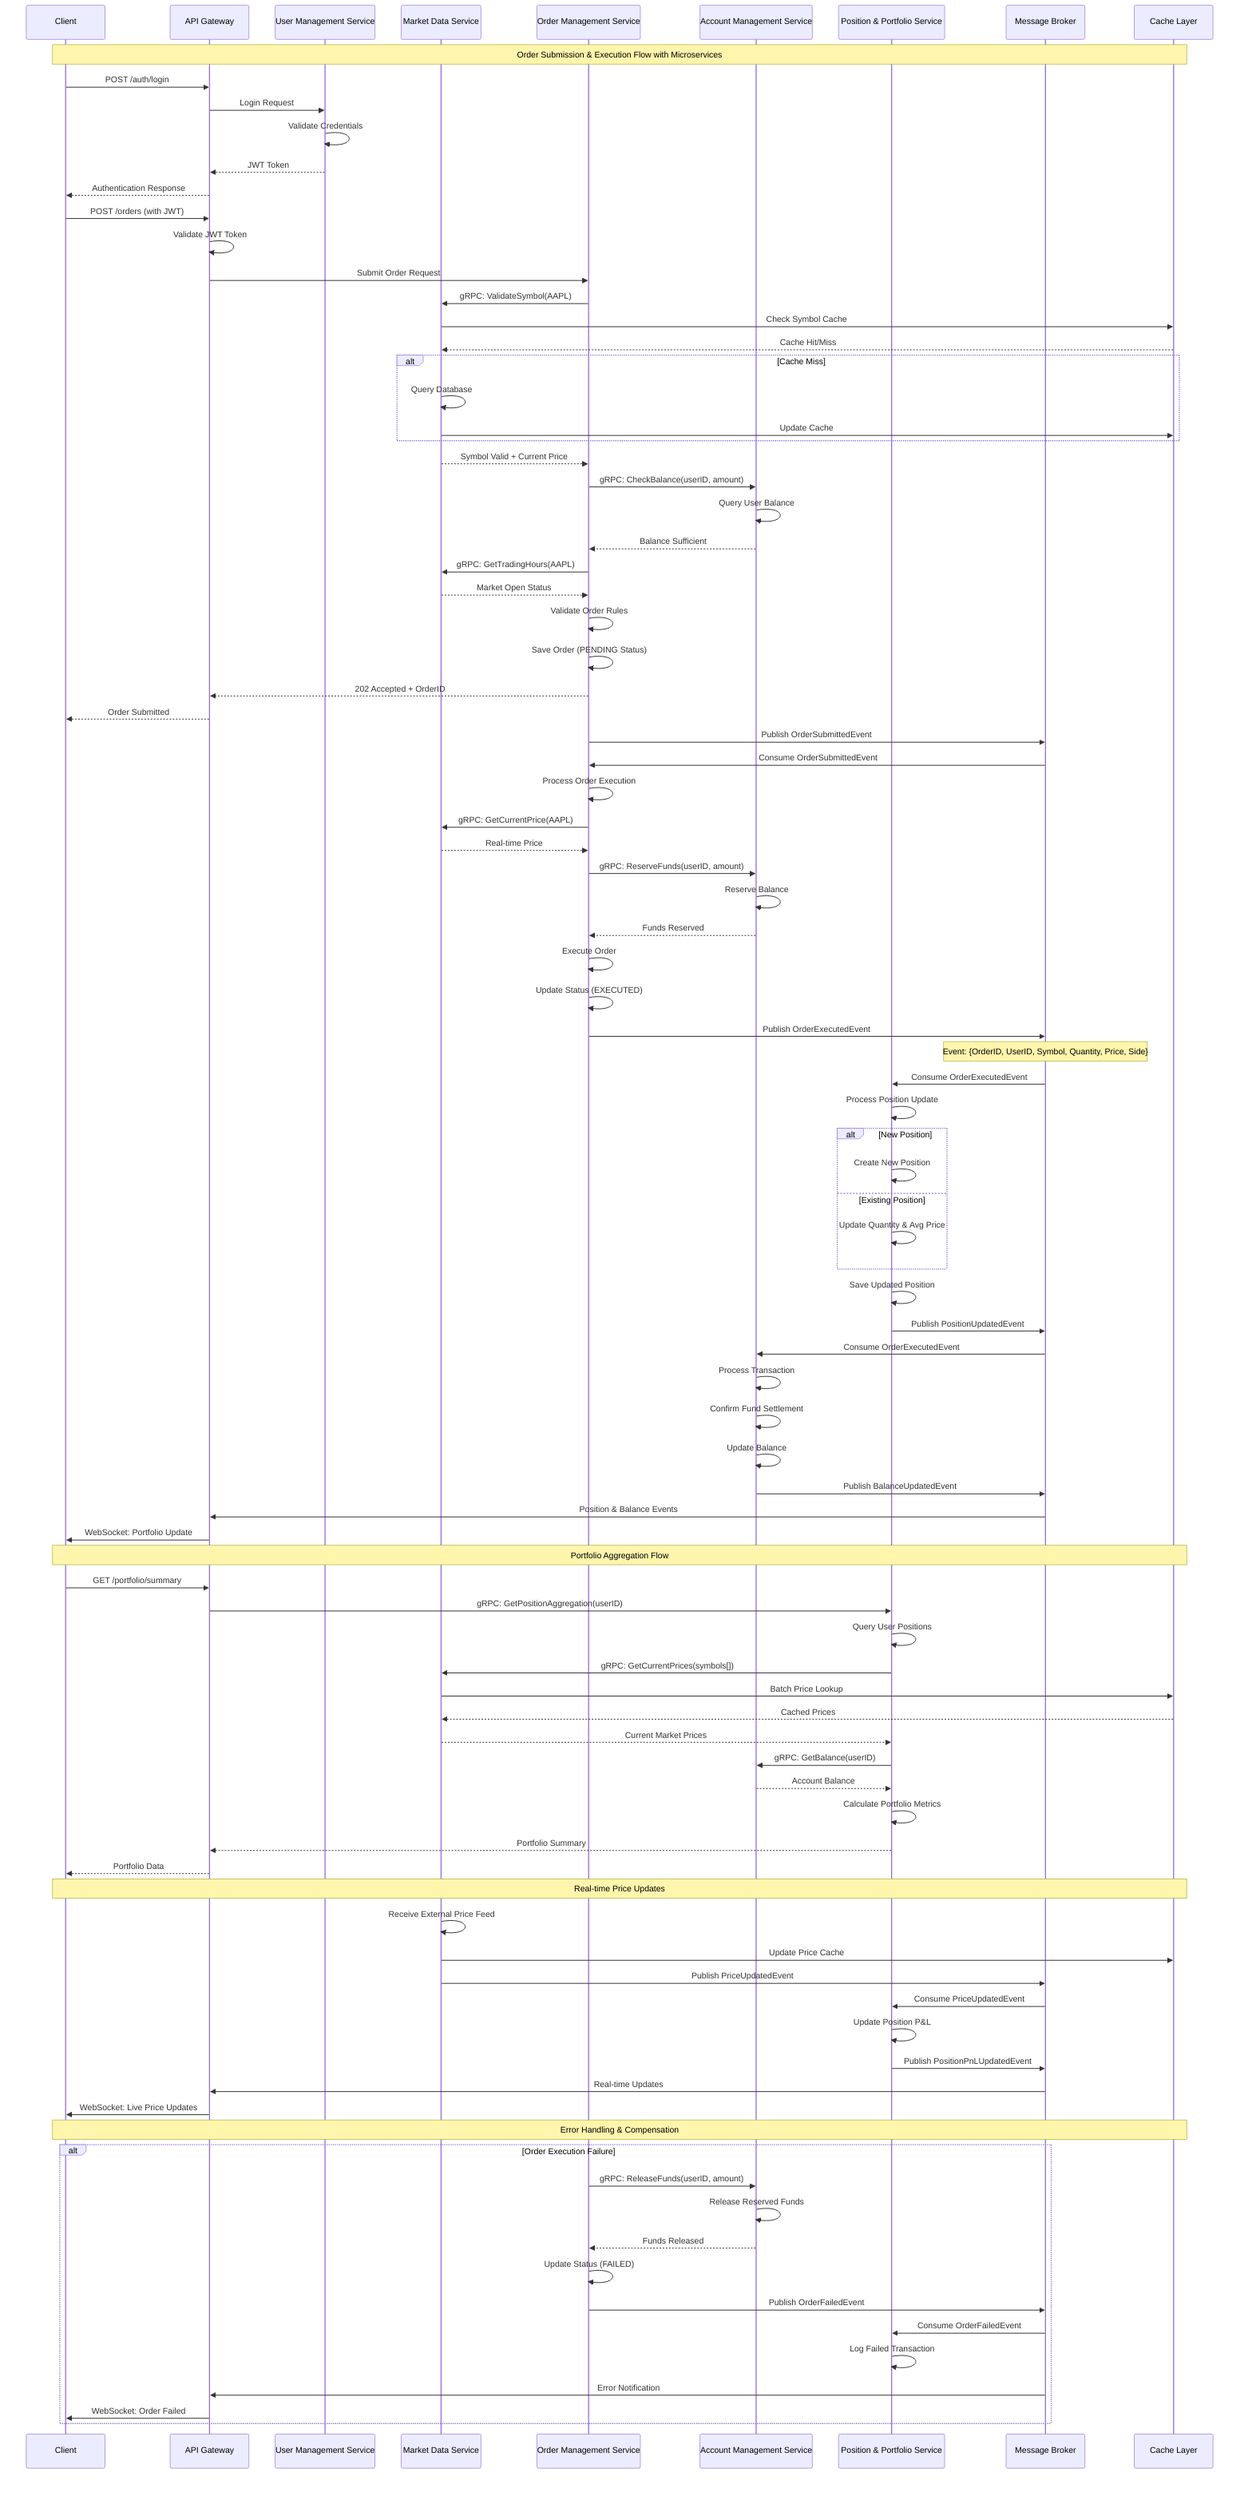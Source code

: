 sequenceDiagram
    participant Client
    participant Gateway as API Gateway
    participant Auth as User Management Service
    participant Market as Market Data Service  
    participant Order as Order Management Service
    participant Account as Account Management Service
    participant Position as Position & Portfolio Service
    participant RabbitMQ as Message Broker
    participant Redis as Cache Layer

    Note over Client,Redis: Order Submission & Execution Flow with Microservices

    %% Authentication Phase
    Client->>Gateway: POST /auth/login
    Gateway->>Auth: Login Request
    Auth->>Auth: Validate Credentials
    Auth-->>Gateway: JWT Token
    Gateway-->>Client: Authentication Response

    %% Order Submission Phase
    Client->>Gateway: POST /orders (with JWT)
    Gateway->>Gateway: Validate JWT Token
    Gateway->>Order: Submit Order Request

    %% Order Validation Phase
    Order->>Market: gRPC: ValidateSymbol(AAPL)
    Market->>Redis: Check Symbol Cache
    Redis-->>Market: Cache Hit/Miss
    alt Cache Miss
        Market->>Market: Query Database
        Market->>Redis: Update Cache
    end
    Market-->>Order: Symbol Valid + Current Price

    Order->>Account: gRPC: CheckBalance(userID, amount)
    Account->>Account: Query User Balance
    Account-->>Order: Balance Sufficient

    Order->>Market: gRPC: GetTradingHours(AAPL)
    Market-->>Order: Market Open Status

    %% Order Processing Phase
    Order->>Order: Validate Order Rules
    Order->>Order: Save Order (PENDING Status)
    Order-->>Gateway: 202 Accepted + OrderID
    Gateway-->>Client: Order Submitted

    %% Asynchronous Processing Phase
    Order->>RabbitMQ: Publish OrderSubmittedEvent
    RabbitMQ->>Order: Consume OrderSubmittedEvent
    Order->>Order: Process Order Execution

    %% Execution Phase
    Order->>Market: gRPC: GetCurrentPrice(AAPL)
    Market-->>Order: Real-time Price
    Order->>Account: gRPC: ReserveFunds(userID, amount)
    Account->>Account: Reserve Balance
    Account-->>Order: Funds Reserved

    Order->>Order: Execute Order
    Order->>Order: Update Status (EXECUTED)

    %% Event Publication Phase
    Order->>RabbitMQ: Publish OrderExecutedEvent
    Note over RabbitMQ: Event: {OrderID, UserID, Symbol, Quantity, Price, Side}

    %% Position Update Phase
    RabbitMQ->>Position: Consume OrderExecutedEvent
    Position->>Position: Process Position Update
    alt New Position
        Position->>Position: Create New Position
    else Existing Position
        Position->>Position: Update Quantity & Avg Price
    end
    Position->>Position: Save Updated Position
    Position->>RabbitMQ: Publish PositionUpdatedEvent

    %% Account Settlement Phase  
    RabbitMQ->>Account: Consume OrderExecutedEvent
    Account->>Account: Process Transaction
    Account->>Account: Confirm Fund Settlement
    Account->>Account: Update Balance
    Account->>RabbitMQ: Publish BalanceUpdatedEvent

    %% Real-time Updates Phase
    RabbitMQ->>Gateway: Position & Balance Events
    Gateway->>Client: WebSocket: Portfolio Update

    Note over Client,Redis: Portfolio Aggregation Flow

    %% Portfolio Request Phase
    Client->>Gateway: GET /portfolio/summary
    Gateway->>Position: gRPC: GetPositionAggregation(userID)
    
    Position->>Position: Query User Positions
    Position->>Market: gRPC: GetCurrentPrices(symbols[])
    Market->>Redis: Batch Price Lookup
    Redis-->>Market: Cached Prices
    Market-->>Position: Current Market Prices
    
    Position->>Account: gRPC: GetBalance(userID)
    Account-->>Position: Account Balance
    
    Position->>Position: Calculate Portfolio Metrics
    Position-->>Gateway: Portfolio Summary
    Gateway-->>Client: Portfolio Data

    Note over Client,Redis: Real-time Price Updates

    %% Market Data Streaming
    Market->>Market: Receive External Price Feed
    Market->>Redis: Update Price Cache
    Market->>RabbitMQ: Publish PriceUpdatedEvent
    
    RabbitMQ->>Position: Consume PriceUpdatedEvent
    Position->>Position: Update Position P&L
    Position->>RabbitMQ: Publish PositionPnLUpdatedEvent
    
    RabbitMQ->>Gateway: Real-time Updates
    Gateway->>Client: WebSocket: Live Price Updates

    Note over Client,Redis: Error Handling & Compensation

    alt Order Execution Failure
        Order->>Account: gRPC: ReleaseFunds(userID, amount)
        Account->>Account: Release Reserved Funds
        Account-->>Order: Funds Released
        
        Order->>Order: Update Status (FAILED)
        Order->>RabbitMQ: Publish OrderFailedEvent
        
        RabbitMQ->>Position: Consume OrderFailedEvent
        Position->>Position: Log Failed Transaction
        
        RabbitMQ->>Gateway: Error Notification
        Gateway->>Client: WebSocket: Order Failed
    end